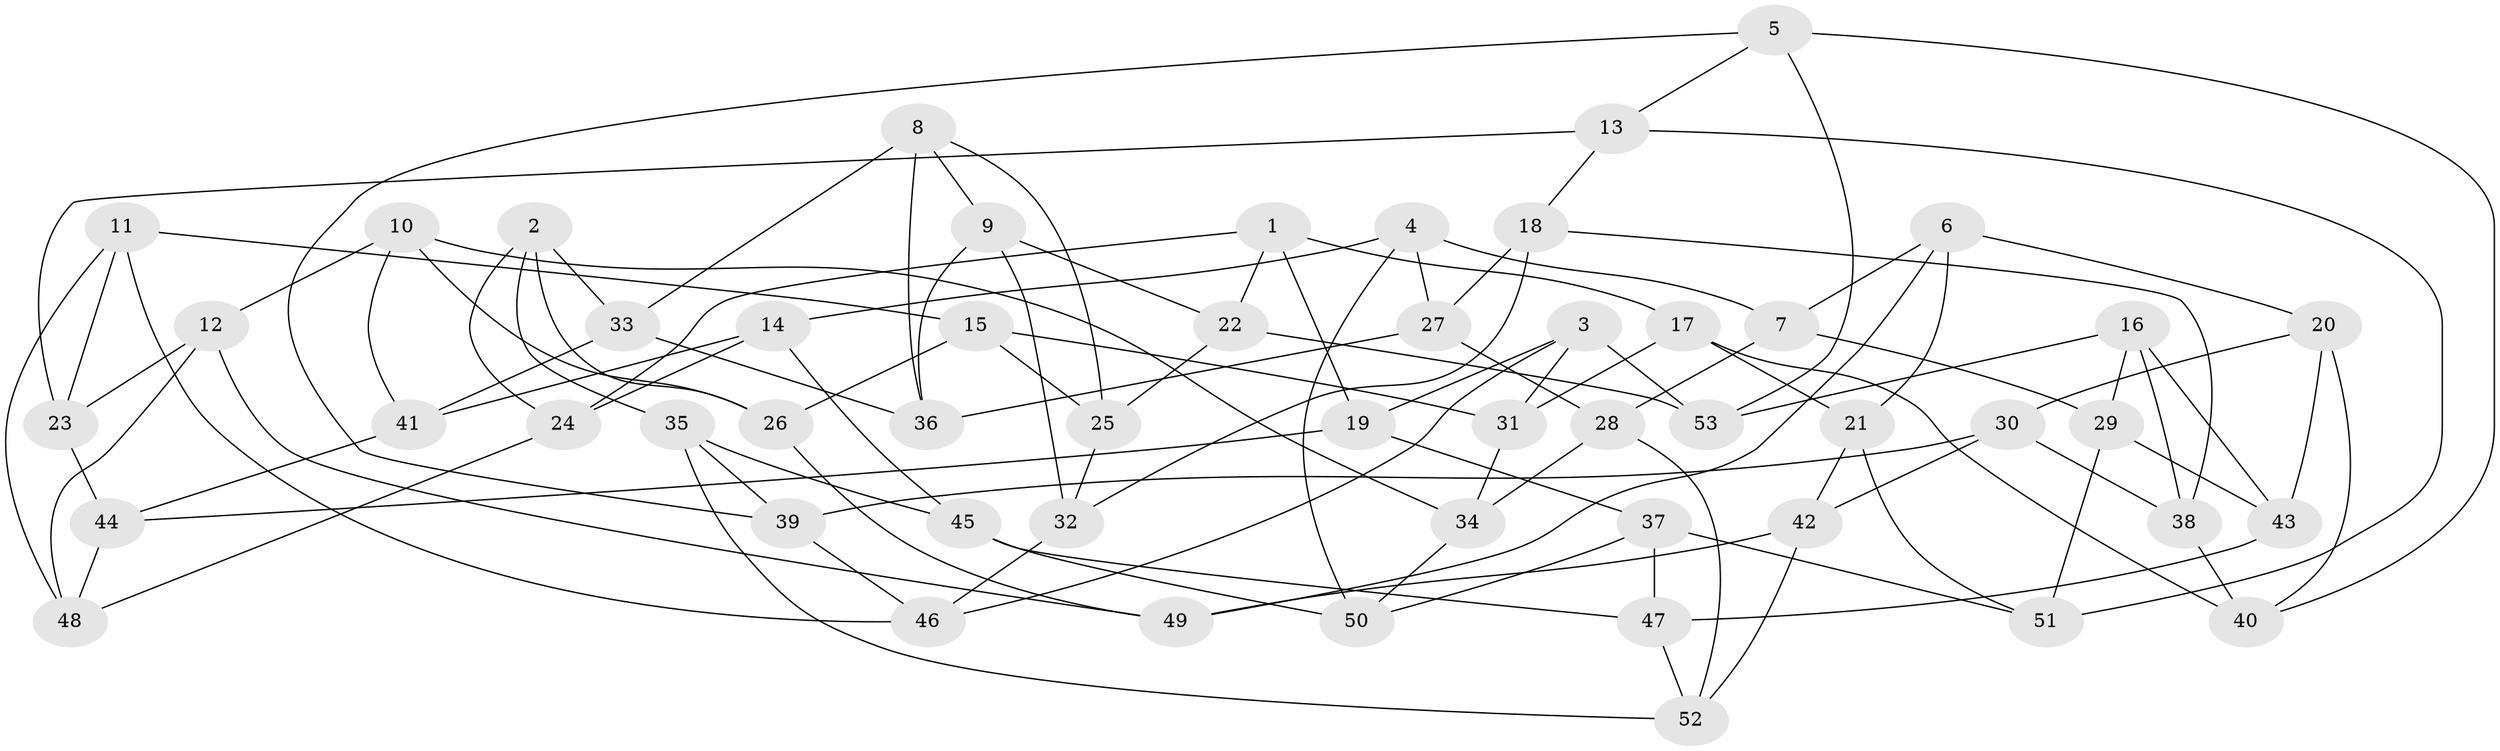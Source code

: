// Generated by graph-tools (version 1.1) at 2025/11/02/27/25 16:11:44]
// undirected, 53 vertices, 106 edges
graph export_dot {
graph [start="1"]
  node [color=gray90,style=filled];
  1;
  2;
  3;
  4;
  5;
  6;
  7;
  8;
  9;
  10;
  11;
  12;
  13;
  14;
  15;
  16;
  17;
  18;
  19;
  20;
  21;
  22;
  23;
  24;
  25;
  26;
  27;
  28;
  29;
  30;
  31;
  32;
  33;
  34;
  35;
  36;
  37;
  38;
  39;
  40;
  41;
  42;
  43;
  44;
  45;
  46;
  47;
  48;
  49;
  50;
  51;
  52;
  53;
  1 -- 22;
  1 -- 24;
  1 -- 19;
  1 -- 17;
  2 -- 33;
  2 -- 26;
  2 -- 35;
  2 -- 24;
  3 -- 19;
  3 -- 53;
  3 -- 46;
  3 -- 31;
  4 -- 27;
  4 -- 50;
  4 -- 7;
  4 -- 14;
  5 -- 53;
  5 -- 40;
  5 -- 13;
  5 -- 39;
  6 -- 7;
  6 -- 21;
  6 -- 49;
  6 -- 20;
  7 -- 28;
  7 -- 29;
  8 -- 33;
  8 -- 36;
  8 -- 25;
  8 -- 9;
  9 -- 32;
  9 -- 36;
  9 -- 22;
  10 -- 34;
  10 -- 26;
  10 -- 12;
  10 -- 41;
  11 -- 15;
  11 -- 48;
  11 -- 23;
  11 -- 46;
  12 -- 48;
  12 -- 49;
  12 -- 23;
  13 -- 18;
  13 -- 51;
  13 -- 23;
  14 -- 24;
  14 -- 41;
  14 -- 45;
  15 -- 26;
  15 -- 31;
  15 -- 25;
  16 -- 53;
  16 -- 29;
  16 -- 38;
  16 -- 43;
  17 -- 31;
  17 -- 21;
  17 -- 40;
  18 -- 27;
  18 -- 32;
  18 -- 38;
  19 -- 44;
  19 -- 37;
  20 -- 40;
  20 -- 30;
  20 -- 43;
  21 -- 42;
  21 -- 51;
  22 -- 53;
  22 -- 25;
  23 -- 44;
  24 -- 48;
  25 -- 32;
  26 -- 49;
  27 -- 36;
  27 -- 28;
  28 -- 34;
  28 -- 52;
  29 -- 51;
  29 -- 43;
  30 -- 39;
  30 -- 42;
  30 -- 38;
  31 -- 34;
  32 -- 46;
  33 -- 41;
  33 -- 36;
  34 -- 50;
  35 -- 45;
  35 -- 52;
  35 -- 39;
  37 -- 47;
  37 -- 50;
  37 -- 51;
  38 -- 40;
  39 -- 46;
  41 -- 44;
  42 -- 49;
  42 -- 52;
  43 -- 47;
  44 -- 48;
  45 -- 50;
  45 -- 47;
  47 -- 52;
}
